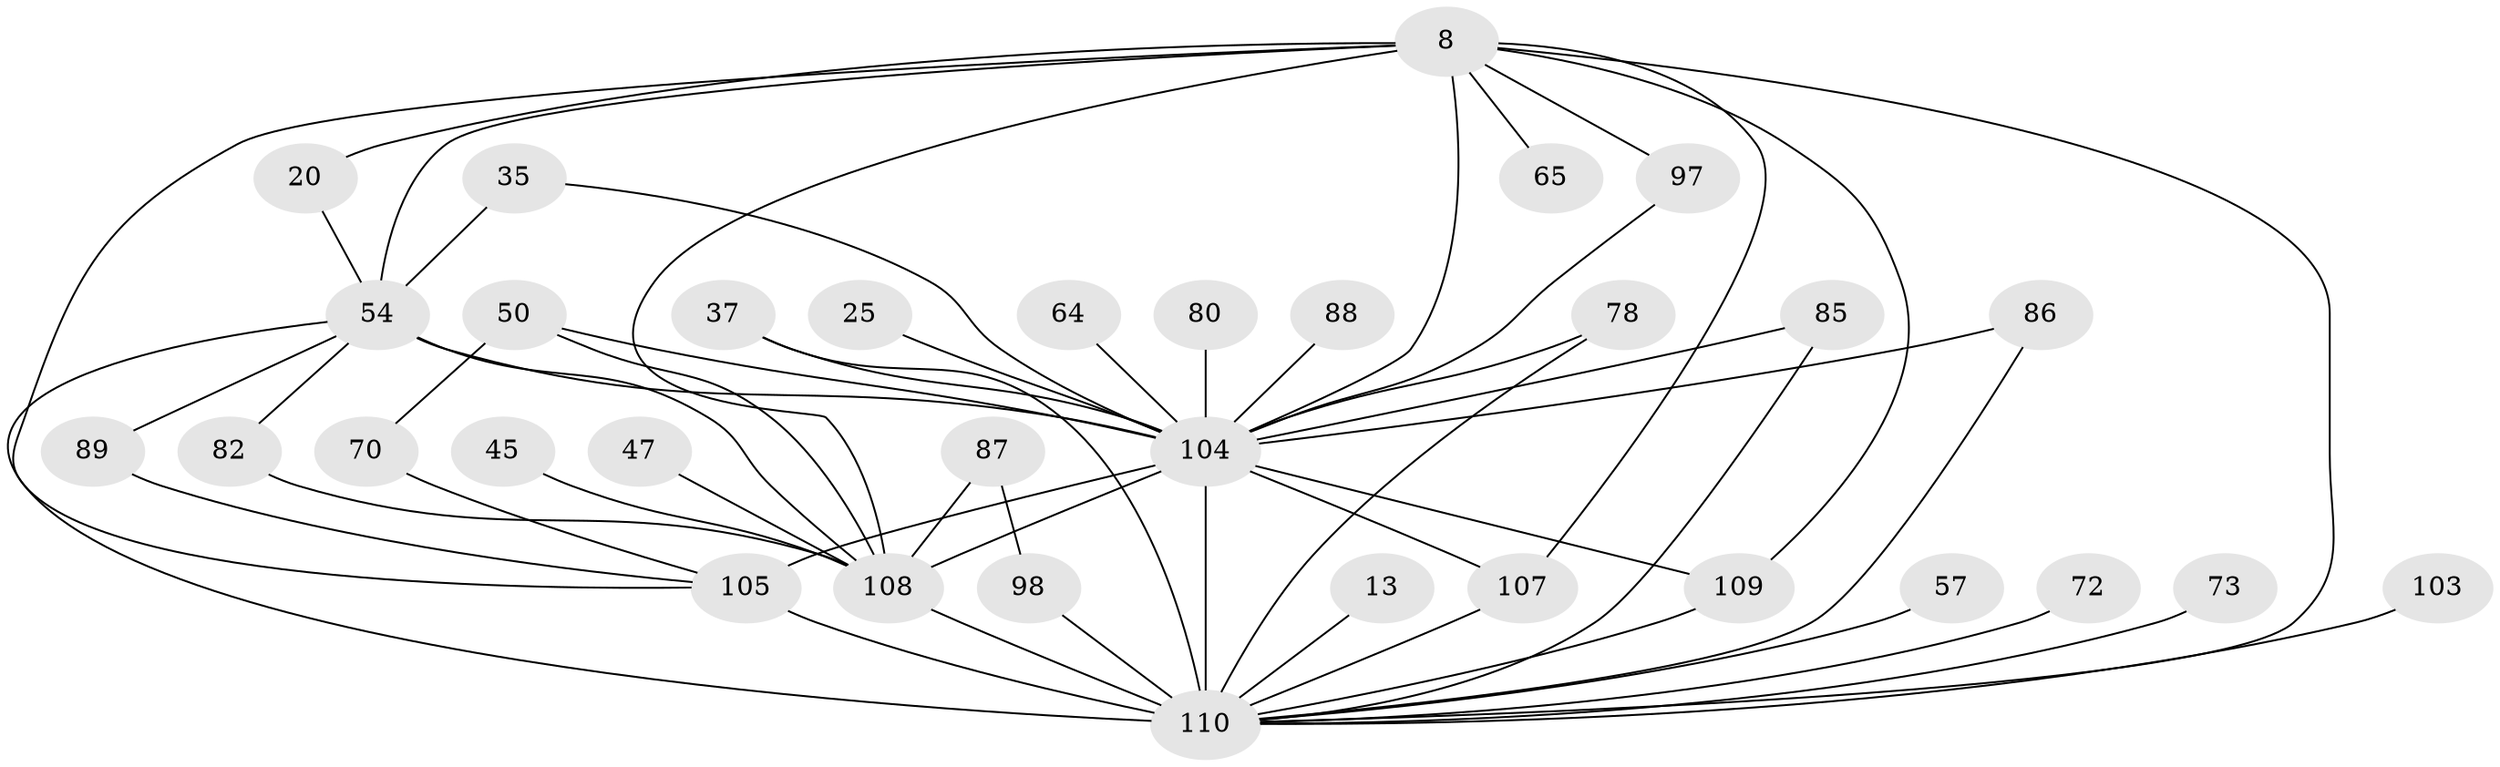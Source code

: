 // original degree distribution, {14: 0.01818181818181818, 27: 0.01818181818181818, 16: 0.01818181818181818, 20: 0.00909090909090909, 23: 0.00909090909090909, 15: 0.00909090909090909, 21: 0.00909090909090909, 4: 0.12727272727272726, 3: 0.16363636363636364, 2: 0.5181818181818182, 7: 0.03636363636363636, 6: 0.03636363636363636, 8: 0.01818181818181818, 5: 0.00909090909090909}
// Generated by graph-tools (version 1.1) at 2025/50/03/04/25 21:50:01]
// undirected, 33 vertices, 56 edges
graph export_dot {
graph [start="1"]
  node [color=gray90,style=filled];
  8 [super="+4"];
  13;
  20;
  25;
  35;
  37;
  45;
  47;
  50 [super="+48+40"];
  54 [super="+51+32+7"];
  57;
  64;
  65;
  70;
  72;
  73;
  78 [super="+28+59+77"];
  80;
  82;
  85 [super="+12"];
  86;
  87;
  88;
  89;
  97;
  98 [super="+83"];
  103;
  104 [super="+74+43+93+6"];
  105 [super="+71+95+102"];
  107 [super="+96"];
  108 [super="+17+19+38+69+61+84+91+106"];
  109 [super="+33+62"];
  110 [super="+58+94+99+100+67+79+10"];
  8 -- 97;
  8 -- 110 [weight=15];
  8 -- 65;
  8 -- 20;
  8 -- 109;
  8 -- 104 [weight=7];
  8 -- 108;
  8 -- 107;
  8 -- 54 [weight=9];
  8 -- 105 [weight=2];
  13 -- 110 [weight=2];
  20 -- 54;
  25 -- 104 [weight=2];
  35 -- 104;
  35 -- 54;
  37 -- 104;
  37 -- 110;
  45 -- 108 [weight=2];
  47 -- 108 [weight=2];
  50 -- 70;
  50 -- 108;
  50 -- 104 [weight=4];
  54 -- 108 [weight=4];
  54 -- 110 [weight=8];
  54 -- 104 [weight=8];
  54 -- 82;
  54 -- 89;
  57 -- 110 [weight=3];
  64 -- 104;
  70 -- 105;
  72 -- 110 [weight=2];
  73 -- 110;
  78 -- 104 [weight=3];
  78 -- 110 [weight=3];
  80 -- 104 [weight=2];
  82 -- 108;
  85 -- 110;
  85 -- 104 [weight=2];
  86 -- 110;
  86 -- 104;
  87 -- 98;
  87 -- 108;
  88 -- 104;
  89 -- 105;
  97 -- 104;
  98 -- 110 [weight=4];
  103 -- 110 [weight=2];
  104 -- 110 [weight=18];
  104 -- 108 [weight=8];
  104 -- 105 [weight=9];
  104 -- 109;
  104 -- 107 [weight=2];
  105 -- 110 [weight=2];
  107 -- 110;
  108 -- 110 [weight=3];
  109 -- 110 [weight=2];
}
